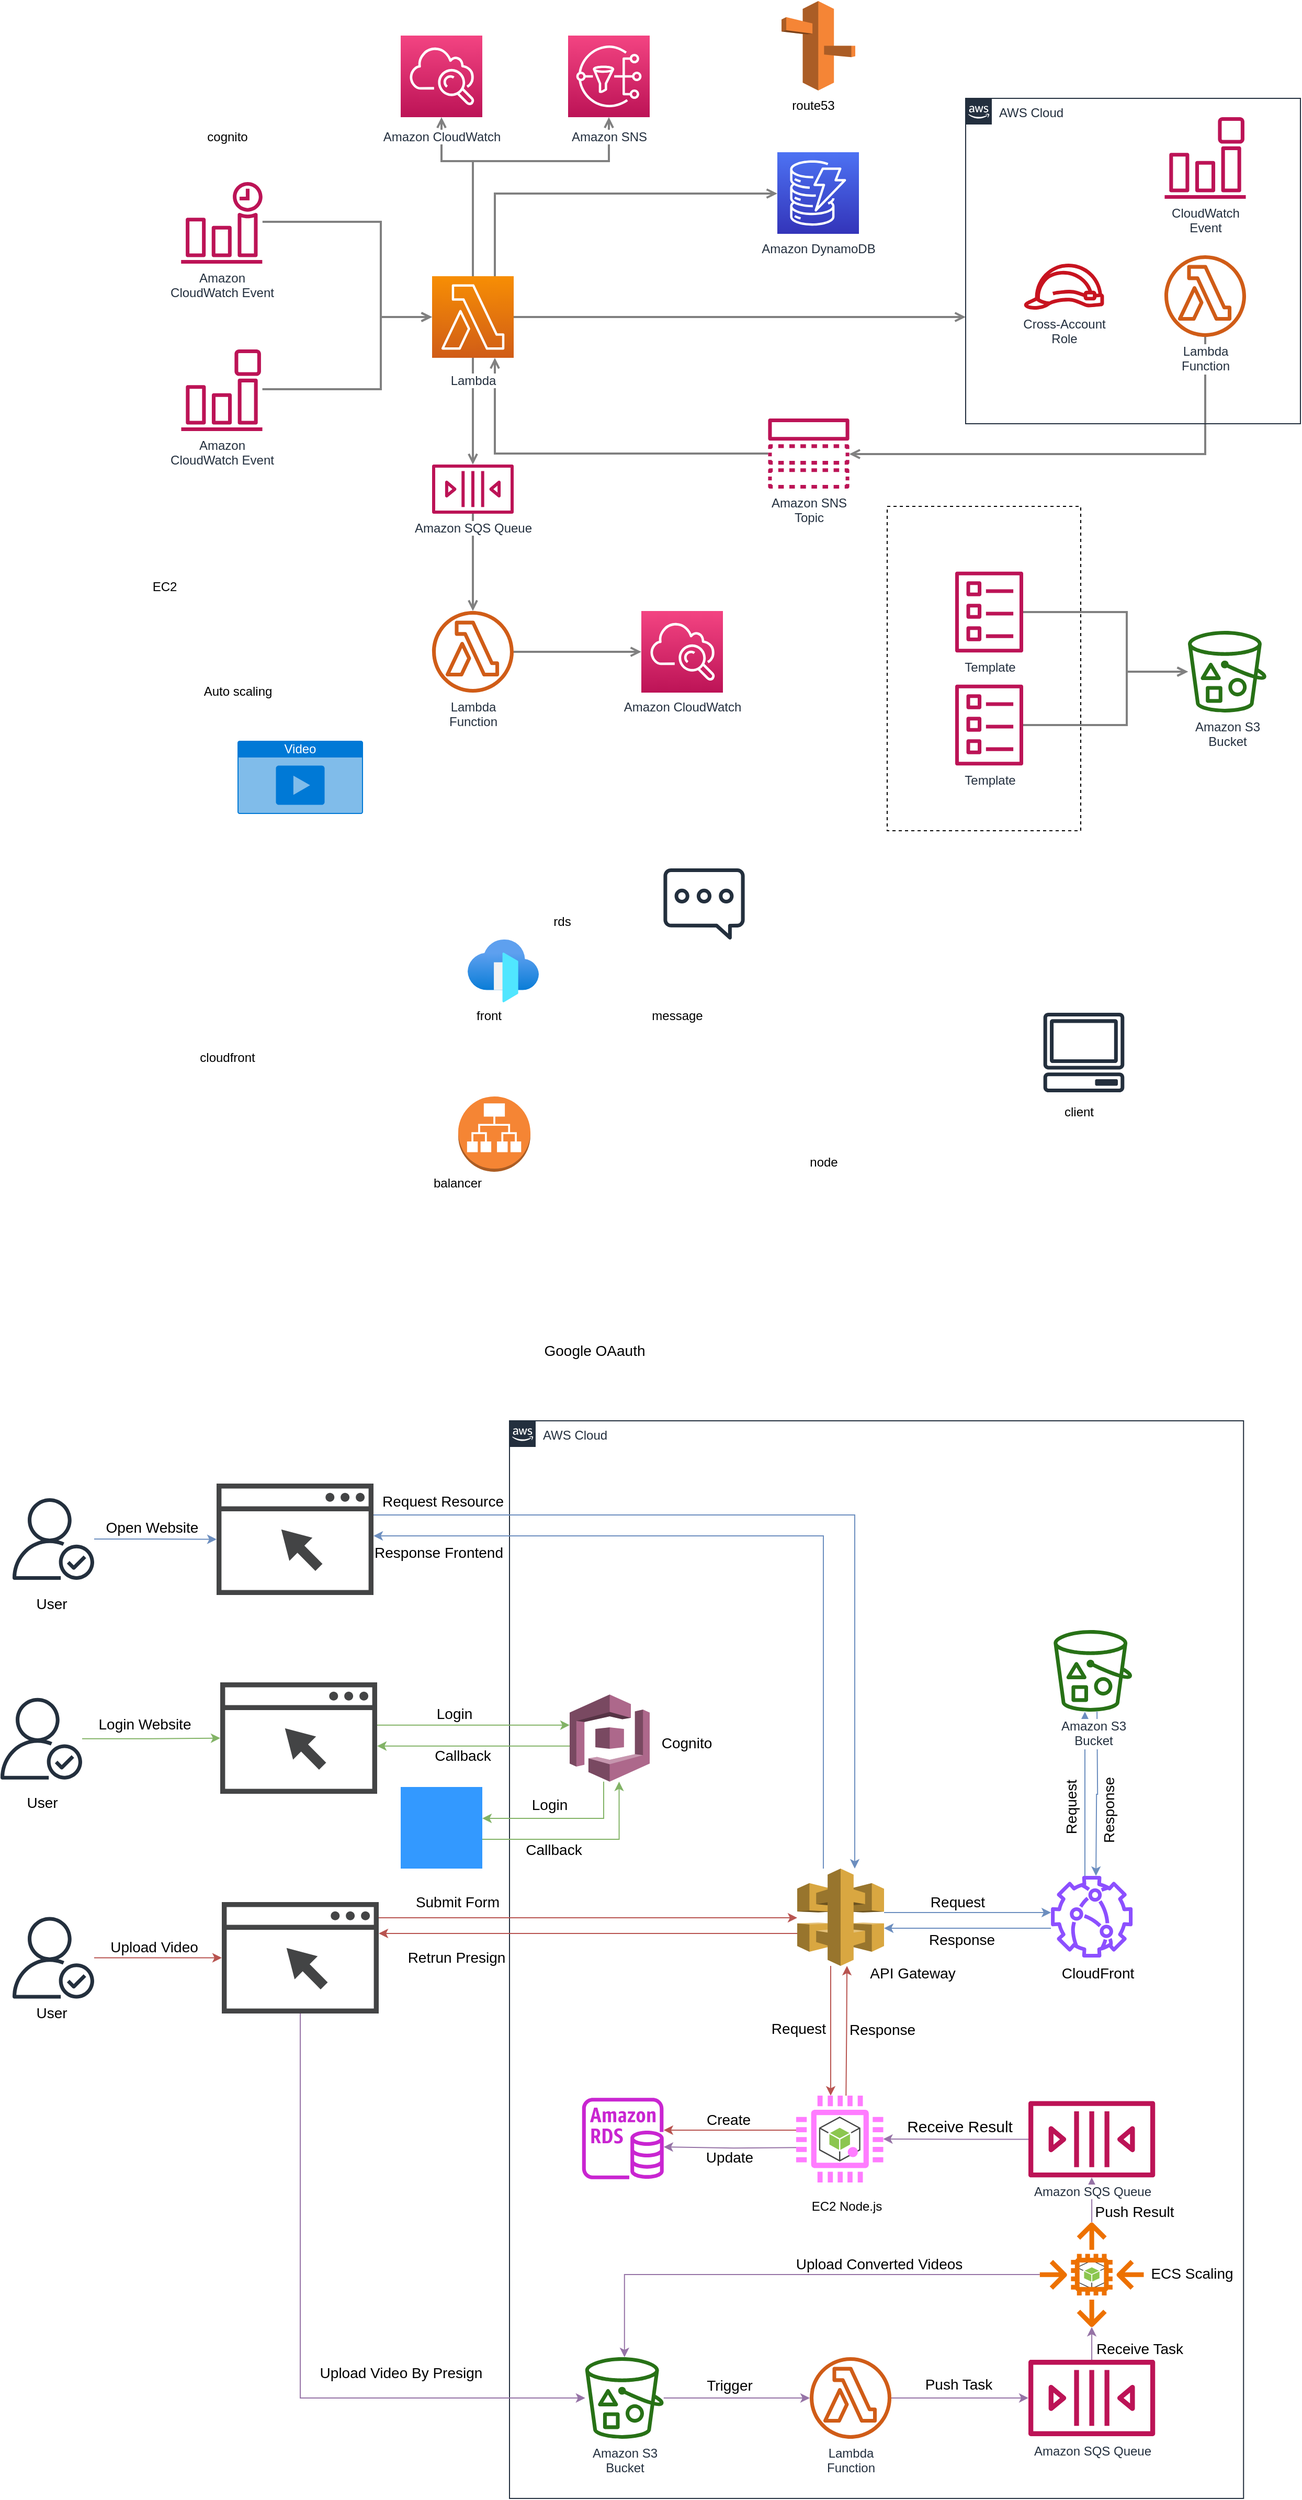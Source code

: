 <mxfile version="24.8.0">
  <diagram id="Ht1M8jgEwFfnCIfOTk4-" name="Page-1">
    <mxGraphModel dx="2753" dy="1801" grid="1" gridSize="10" guides="1" tooltips="1" connect="1" arrows="1" fold="1" page="1" pageScale="1" pageWidth="1169" pageHeight="827" math="0" shadow="0">
      <root>
        <mxCell id="0" />
        <mxCell id="1" parent="0" />
        <mxCell id="UEzPUAAOIrF-is8g5C7q-164" style="edgeStyle=orthogonalEdgeStyle;rounded=0;orthogonalLoop=1;jettySize=auto;html=1;startArrow=none;startFill=0;endArrow=open;endFill=0;strokeColor=#808080;strokeWidth=2;" parent="1" source="UEzPUAAOIrF-is8g5C7q-146" target="UEzPUAAOIrF-is8g5C7q-148" edge="1">
          <mxGeometry relative="1" as="geometry">
            <Array as="points">
              <mxPoint x="237" y="-616" />
              <mxPoint x="237" y="-525" />
            </Array>
          </mxGeometry>
        </mxCell>
        <mxCell id="UEzPUAAOIrF-is8g5C7q-165" style="edgeStyle=orthogonalEdgeStyle;rounded=0;orthogonalLoop=1;jettySize=auto;html=1;startArrow=none;startFill=0;endArrow=open;endFill=0;strokeColor=#808080;strokeWidth=2;" parent="1" source="UEzPUAAOIrF-is8g5C7q-147" target="UEzPUAAOIrF-is8g5C7q-148" edge="1">
          <mxGeometry relative="1" as="geometry">
            <Array as="points">
              <mxPoint x="237" y="-456" />
              <mxPoint x="237" y="-525" />
            </Array>
          </mxGeometry>
        </mxCell>
        <mxCell id="UEzPUAAOIrF-is8g5C7q-162" style="edgeStyle=orthogonalEdgeStyle;rounded=0;orthogonalLoop=1;jettySize=auto;html=1;startArrow=none;startFill=0;endArrow=open;endFill=0;strokeColor=#808080;strokeWidth=2;" parent="1" source="UEzPUAAOIrF-is8g5C7q-148" target="UEzPUAAOIrF-is8g5C7q-144" edge="1">
          <mxGeometry relative="1" as="geometry">
            <Array as="points">
              <mxPoint x="325" y="-674" />
              <mxPoint x="295" y="-674" />
            </Array>
          </mxGeometry>
        </mxCell>
        <mxCell id="UEzPUAAOIrF-is8g5C7q-163" style="edgeStyle=orthogonalEdgeStyle;rounded=0;orthogonalLoop=1;jettySize=auto;html=1;startArrow=none;startFill=0;endArrow=open;endFill=0;strokeColor=#808080;strokeWidth=2;" parent="1" source="UEzPUAAOIrF-is8g5C7q-148" target="UEzPUAAOIrF-is8g5C7q-145" edge="1">
          <mxGeometry relative="1" as="geometry">
            <Array as="points">
              <mxPoint x="325" y="-674" />
              <mxPoint x="455" y="-674" />
            </Array>
          </mxGeometry>
        </mxCell>
        <mxCell id="UEzPUAAOIrF-is8g5C7q-166" style="edgeStyle=orthogonalEdgeStyle;rounded=0;orthogonalLoop=1;jettySize=auto;html=1;startArrow=none;startFill=0;endArrow=open;endFill=0;strokeColor=#808080;strokeWidth=2;" parent="1" source="UEzPUAAOIrF-is8g5C7q-148" target="UEzPUAAOIrF-is8g5C7q-150" edge="1">
          <mxGeometry relative="1" as="geometry" />
        </mxCell>
        <mxCell id="UEzPUAAOIrF-is8g5C7q-167" style="edgeStyle=orthogonalEdgeStyle;rounded=0;orthogonalLoop=1;jettySize=auto;html=1;startArrow=none;startFill=0;endArrow=open;endFill=0;strokeColor=#808080;strokeWidth=2;" parent="1" source="UEzPUAAOIrF-is8g5C7q-148" target="UEzPUAAOIrF-is8g5C7q-154" edge="1">
          <mxGeometry relative="1" as="geometry">
            <mxPoint x="786" y="-525" as="targetPoint" />
            <Array as="points">
              <mxPoint x="686" y="-525" />
              <mxPoint x="686" y="-525" />
            </Array>
          </mxGeometry>
        </mxCell>
        <mxCell id="UEzPUAAOIrF-is8g5C7q-168" style="edgeStyle=orthogonalEdgeStyle;rounded=0;orthogonalLoop=1;jettySize=auto;html=1;startArrow=none;startFill=0;endArrow=open;endFill=0;strokeColor=#808080;strokeWidth=2;" parent="1" source="UEzPUAAOIrF-is8g5C7q-148" target="UEzPUAAOIrF-is8g5C7q-149" edge="1">
          <mxGeometry relative="1" as="geometry">
            <Array as="points">
              <mxPoint x="346" y="-643" />
            </Array>
          </mxGeometry>
        </mxCell>
        <mxCell id="UEzPUAAOIrF-is8g5C7q-170" style="edgeStyle=orthogonalEdgeStyle;rounded=0;orthogonalLoop=1;jettySize=auto;html=1;startArrow=none;startFill=0;endArrow=open;endFill=0;strokeColor=#808080;strokeWidth=2;" parent="1" source="UEzPUAAOIrF-is8g5C7q-150" target="UEzPUAAOIrF-is8g5C7q-151" edge="1">
          <mxGeometry relative="1" as="geometry" />
        </mxCell>
        <mxCell id="UEzPUAAOIrF-is8g5C7q-171" style="edgeStyle=orthogonalEdgeStyle;rounded=0;orthogonalLoop=1;jettySize=auto;html=1;startArrow=none;startFill=0;endArrow=open;endFill=0;strokeColor=#808080;strokeWidth=2;" parent="1" source="UEzPUAAOIrF-is8g5C7q-151" target="UEzPUAAOIrF-is8g5C7q-152" edge="1">
          <mxGeometry relative="1" as="geometry" />
        </mxCell>
        <mxCell id="UEzPUAAOIrF-is8g5C7q-169" style="edgeStyle=orthogonalEdgeStyle;rounded=0;orthogonalLoop=1;jettySize=auto;html=1;startArrow=none;startFill=0;endArrow=open;endFill=0;strokeColor=#808080;strokeWidth=2;" parent="1" source="UEzPUAAOIrF-is8g5C7q-153" target="UEzPUAAOIrF-is8g5C7q-148" edge="1">
          <mxGeometry relative="1" as="geometry">
            <Array as="points">
              <mxPoint x="346" y="-394" />
            </Array>
          </mxGeometry>
        </mxCell>
        <mxCell id="UEzPUAAOIrF-is8g5C7q-172" style="edgeStyle=orthogonalEdgeStyle;rounded=0;orthogonalLoop=1;jettySize=auto;html=1;startArrow=none;startFill=0;endArrow=open;endFill=0;strokeColor=#808080;strokeWidth=2;" parent="1" source="UEzPUAAOIrF-is8g5C7q-156" target="UEzPUAAOIrF-is8g5C7q-158" edge="1">
          <mxGeometry relative="1" as="geometry">
            <Array as="points">
              <mxPoint x="950" y="-243" />
              <mxPoint x="950" y="-186" />
            </Array>
          </mxGeometry>
        </mxCell>
        <mxCell id="UEzPUAAOIrF-is8g5C7q-173" style="edgeStyle=orthogonalEdgeStyle;rounded=0;orthogonalLoop=1;jettySize=auto;html=1;startArrow=none;startFill=0;endArrow=open;endFill=0;strokeColor=#808080;strokeWidth=2;" parent="1" source="UEzPUAAOIrF-is8g5C7q-157" target="UEzPUAAOIrF-is8g5C7q-158" edge="1">
          <mxGeometry relative="1" as="geometry">
            <Array as="points">
              <mxPoint x="950" y="-135" />
              <mxPoint x="950" y="-186" />
            </Array>
          </mxGeometry>
        </mxCell>
        <mxCell id="UEzPUAAOIrF-is8g5C7q-174" style="edgeStyle=orthogonalEdgeStyle;rounded=0;orthogonalLoop=1;jettySize=auto;html=1;startArrow=none;startFill=0;endArrow=open;endFill=0;strokeColor=#808080;strokeWidth=2;" parent="1" source="UEzPUAAOIrF-is8g5C7q-161" target="UEzPUAAOIrF-is8g5C7q-153" edge="1">
          <mxGeometry relative="1" as="geometry">
            <Array as="points">
              <mxPoint x="1025" y="-394" />
            </Array>
          </mxGeometry>
        </mxCell>
        <mxCell id="UEzPUAAOIrF-is8g5C7q-144" value="Amazon CloudWatch" style="outlineConnect=0;fontColor=#232F3E;gradientColor=#F34482;gradientDirection=north;fillColor=#BC1356;strokeColor=#ffffff;dashed=0;verticalLabelPosition=bottom;verticalAlign=top;align=center;html=1;fontSize=12;fontStyle=0;aspect=fixed;shape=mxgraph.aws4.resourceIcon;resIcon=mxgraph.aws4.cloudwatch;labelBackgroundColor=#ffffff;spacingTop=5;" parent="1" vertex="1">
          <mxGeometry x="256" y="-794" width="78" height="78" as="geometry" />
        </mxCell>
        <mxCell id="UEzPUAAOIrF-is8g5C7q-145" value="Amazon SNS" style="outlineConnect=0;fontColor=#232F3E;gradientColor=#F34482;gradientDirection=north;fillColor=#BC1356;strokeColor=#ffffff;dashed=0;verticalLabelPosition=bottom;verticalAlign=top;align=center;html=1;fontSize=12;fontStyle=0;aspect=fixed;shape=mxgraph.aws4.resourceIcon;resIcon=mxgraph.aws4.sns;labelBackgroundColor=#ffffff;spacingTop=5;" parent="1" vertex="1">
          <mxGeometry x="416" y="-794" width="78" height="78" as="geometry" />
        </mxCell>
        <mxCell id="UEzPUAAOIrF-is8g5C7q-146" value="Amazon&lt;br&gt;CloudWatch Event&lt;br&gt;" style="outlineConnect=0;fontColor=#232F3E;gradientColor=none;fillColor=#BC1356;strokeColor=none;dashed=0;verticalLabelPosition=bottom;verticalAlign=top;align=center;html=1;fontSize=12;fontStyle=0;aspect=fixed;pointerEvents=1;shape=mxgraph.aws4.event_time_based;labelBackgroundColor=#ffffff;" parent="1" vertex="1">
          <mxGeometry x="46" y="-654" width="78" height="78" as="geometry" />
        </mxCell>
        <mxCell id="UEzPUAAOIrF-is8g5C7q-147" value="Amazon&lt;br&gt;CloudWatch Event&lt;br&gt;" style="outlineConnect=0;fontColor=#232F3E;gradientColor=none;fillColor=#BC1356;strokeColor=none;dashed=0;verticalLabelPosition=bottom;verticalAlign=top;align=center;html=1;fontSize=12;fontStyle=0;aspect=fixed;pointerEvents=1;shape=mxgraph.aws4.event_event_based;labelBackgroundColor=#ffffff;" parent="1" vertex="1">
          <mxGeometry x="46" y="-494" width="78" height="78" as="geometry" />
        </mxCell>
        <mxCell id="UEzPUAAOIrF-is8g5C7q-148" value="Lambda" style="outlineConnect=0;fontColor=#232F3E;gradientColor=#F78E04;gradientDirection=north;fillColor=#D05C17;strokeColor=#ffffff;dashed=0;verticalLabelPosition=bottom;verticalAlign=top;align=center;html=1;fontSize=12;fontStyle=0;aspect=fixed;shape=mxgraph.aws4.resourceIcon;resIcon=mxgraph.aws4.lambda;labelBackgroundColor=#ffffff;spacingTop=8;" parent="1" vertex="1">
          <mxGeometry x="286" y="-564" width="78" height="78" as="geometry" />
        </mxCell>
        <mxCell id="UEzPUAAOIrF-is8g5C7q-149" value="Amazon DynamoDB" style="outlineConnect=0;fontColor=#232F3E;gradientColor=#4D72F3;gradientDirection=north;fillColor=#3334B9;strokeColor=#ffffff;dashed=0;verticalLabelPosition=bottom;verticalAlign=top;align=center;html=1;fontSize=12;fontStyle=0;aspect=fixed;shape=mxgraph.aws4.resourceIcon;resIcon=mxgraph.aws4.dynamodb;labelBackgroundColor=#ffffff;" parent="1" vertex="1">
          <mxGeometry x="616" y="-682.5" width="78" height="78" as="geometry" />
        </mxCell>
        <mxCell id="UEzPUAAOIrF-is8g5C7q-150" value="Amazon SQS Queue" style="outlineConnect=0;fontColor=#232F3E;gradientColor=none;fillColor=#BC1356;strokeColor=none;dashed=0;verticalLabelPosition=bottom;verticalAlign=top;align=center;html=1;fontSize=12;fontStyle=0;aspect=fixed;pointerEvents=1;shape=mxgraph.aws4.queue;labelBackgroundColor=#ffffff;" parent="1" vertex="1">
          <mxGeometry x="286" y="-384" width="78" height="47" as="geometry" />
        </mxCell>
        <mxCell id="UEzPUAAOIrF-is8g5C7q-151" value="Lambda&lt;br&gt;Function&lt;br&gt;" style="outlineConnect=0;fontColor=#232F3E;gradientColor=none;fillColor=#D05C17;strokeColor=none;dashed=0;verticalLabelPosition=bottom;verticalAlign=top;align=center;html=1;fontSize=12;fontStyle=0;aspect=fixed;pointerEvents=1;shape=mxgraph.aws4.lambda_function;labelBackgroundColor=#ffffff;" parent="1" vertex="1">
          <mxGeometry x="286" y="-244" width="78" height="78" as="geometry" />
        </mxCell>
        <mxCell id="UEzPUAAOIrF-is8g5C7q-152" value="Amazon CloudWatch" style="outlineConnect=0;fontColor=#232F3E;gradientColor=#F34482;gradientDirection=north;fillColor=#BC1356;strokeColor=#ffffff;dashed=0;verticalLabelPosition=bottom;verticalAlign=top;align=center;html=1;fontSize=12;fontStyle=0;aspect=fixed;shape=mxgraph.aws4.resourceIcon;resIcon=mxgraph.aws4.cloudwatch;labelBackgroundColor=#ffffff;" parent="1" vertex="1">
          <mxGeometry x="486" y="-244" width="78" height="78" as="geometry" />
        </mxCell>
        <mxCell id="UEzPUAAOIrF-is8g5C7q-153" value="Amazon SNS&lt;br&gt;Topic&lt;br&gt;" style="outlineConnect=0;fontColor=#232F3E;gradientColor=none;fillColor=#BC1356;strokeColor=none;dashed=0;verticalLabelPosition=bottom;verticalAlign=top;align=center;html=1;fontSize=12;fontStyle=0;aspect=fixed;pointerEvents=1;shape=mxgraph.aws4.topic;labelBackgroundColor=#ffffff;" parent="1" vertex="1">
          <mxGeometry x="607" y="-428" width="78" height="67" as="geometry" />
        </mxCell>
        <mxCell id="UEzPUAAOIrF-is8g5C7q-154" value="AWS Cloud" style="points=[[0,0],[0.25,0],[0.5,0],[0.75,0],[1,0],[1,0.25],[1,0.5],[1,0.75],[1,1],[0.75,1],[0.5,1],[0.25,1],[0,1],[0,0.75],[0,0.5],[0,0.25]];outlineConnect=0;gradientColor=none;html=1;whiteSpace=wrap;fontSize=12;fontStyle=0;shape=mxgraph.aws4.group;grIcon=mxgraph.aws4.group_aws_cloud_alt;strokeColor=#232F3E;fillColor=none;verticalAlign=top;align=left;spacingLeft=30;fontColor=#232F3E;dashed=0;labelBackgroundColor=#ffffff;container=1;pointerEvents=0;collapsible=0;recursiveResize=0;" parent="1" vertex="1">
          <mxGeometry x="796" y="-734" width="320" height="311" as="geometry" />
        </mxCell>
        <mxCell id="UEzPUAAOIrF-is8g5C7q-155" value="" style="rounded=0;whiteSpace=wrap;html=1;dashed=1;labelBackgroundColor=#ffffff;fillColor=none;gradientColor=none;container=1;pointerEvents=0;collapsible=0;recursiveResize=0;" parent="1" vertex="1">
          <mxGeometry x="721" y="-344" width="185" height="310" as="geometry" />
        </mxCell>
        <mxCell id="UEzPUAAOIrF-is8g5C7q-156" value="Template" style="outlineConnect=0;fontColor=#232F3E;gradientColor=none;fillColor=#BC1356;strokeColor=none;dashed=0;verticalLabelPosition=bottom;verticalAlign=top;align=center;html=1;fontSize=12;fontStyle=0;aspect=fixed;pointerEvents=1;shape=mxgraph.aws4.template;labelBackgroundColor=#ffffff;" parent="1" vertex="1">
          <mxGeometry x="786" y="-282" width="65" height="78" as="geometry" />
        </mxCell>
        <mxCell id="UEzPUAAOIrF-is8g5C7q-157" value="Template" style="outlineConnect=0;fontColor=#232F3E;gradientColor=none;fillColor=#BC1356;strokeColor=none;dashed=0;verticalLabelPosition=bottom;verticalAlign=top;align=center;html=1;fontSize=12;fontStyle=0;aspect=fixed;pointerEvents=1;shape=mxgraph.aws4.template;labelBackgroundColor=#ffffff;" parent="1" vertex="1">
          <mxGeometry x="786" y="-174" width="65" height="78" as="geometry" />
        </mxCell>
        <mxCell id="UEzPUAAOIrF-is8g5C7q-158" value="Amazon S3&lt;br&gt;Bucket&lt;br&gt;" style="outlineConnect=0;fontColor=#232F3E;gradientColor=none;fillColor=#277116;strokeColor=none;dashed=0;verticalLabelPosition=bottom;verticalAlign=top;align=center;html=1;fontSize=12;fontStyle=0;aspect=fixed;pointerEvents=1;shape=mxgraph.aws4.bucket_with_objects;labelBackgroundColor=#ffffff;" parent="1" vertex="1">
          <mxGeometry x="1008.5" y="-225" width="75" height="78" as="geometry" />
        </mxCell>
        <mxCell id="UEzPUAAOIrF-is8g5C7q-159" value="Cross-Account&lt;br&gt;Role&lt;br&gt;" style="outlineConnect=0;fontColor=#232F3E;gradientColor=none;fillColor=#C7131F;strokeColor=none;dashed=0;verticalLabelPosition=bottom;verticalAlign=top;align=center;html=1;fontSize=12;fontStyle=0;aspect=fixed;pointerEvents=1;shape=mxgraph.aws4.role;labelBackgroundColor=#ffffff;" parent="1" vertex="1">
          <mxGeometry x="851" y="-576" width="78" height="44" as="geometry" />
        </mxCell>
        <mxCell id="UEzPUAAOIrF-is8g5C7q-160" value="CloudWatch&lt;br&gt;Event&lt;br&gt;" style="outlineConnect=0;fontColor=#232F3E;gradientColor=none;fillColor=#BC1356;strokeColor=none;dashed=0;verticalLabelPosition=bottom;verticalAlign=top;align=center;html=1;fontSize=12;fontStyle=0;aspect=fixed;pointerEvents=1;shape=mxgraph.aws4.event_event_based;labelBackgroundColor=#ffffff;" parent="1" vertex="1">
          <mxGeometry x="986" y="-716" width="78" height="78" as="geometry" />
        </mxCell>
        <mxCell id="UEzPUAAOIrF-is8g5C7q-161" value="Lambda&lt;br&gt;Function&lt;br&gt;" style="outlineConnect=0;fontColor=#232F3E;gradientColor=none;fillColor=#D05C17;strokeColor=none;dashed=0;verticalLabelPosition=bottom;verticalAlign=top;align=center;html=1;fontSize=12;fontStyle=0;aspect=fixed;pointerEvents=1;shape=mxgraph.aws4.lambda_function;labelBackgroundColor=#ffffff;" parent="1" vertex="1">
          <mxGeometry x="986" y="-584" width="78" height="78" as="geometry" />
        </mxCell>
        <mxCell id="9G7zbOAQeBJa7XBP9B1H-2" value="Video" style="html=1;whiteSpace=wrap;strokeColor=none;fillColor=#0079D6;labelPosition=center;verticalLabelPosition=middle;verticalAlign=top;align=center;fontSize=12;outlineConnect=0;spacingTop=-6;fontColor=#FFFFFF;sketch=0;shape=mxgraph.sitemap.video;" parent="1" vertex="1">
          <mxGeometry x="100" y="-120" width="120" height="70" as="geometry" />
        </mxCell>
        <mxCell id="9G7zbOAQeBJa7XBP9B1H-11" value="" style="image;aspect=fixed;html=1;points=[];align=center;fontSize=12;image=img/lib/azure2/networking/Front_Doors.svg;" parent="1" vertex="1">
          <mxGeometry x="320" y="70" width="68" height="60" as="geometry" />
        </mxCell>
        <mxCell id="9G7zbOAQeBJa7XBP9B1H-13" value="" style="sketch=0;outlineConnect=0;fontColor=#232F3E;gradientColor=none;fillColor=#232F3D;strokeColor=none;dashed=0;verticalLabelPosition=bottom;verticalAlign=top;align=center;html=1;fontSize=12;fontStyle=0;aspect=fixed;pointerEvents=1;shape=mxgraph.aws4.client;" parent="1" vertex="1">
          <mxGeometry x="870" y="140" width="78" height="76" as="geometry" />
        </mxCell>
        <mxCell id="9G7zbOAQeBJa7XBP9B1H-15" value="" style="sketch=0;outlineConnect=0;fontColor=#232F3E;gradientColor=none;fillColor=#232F3D;strokeColor=none;dashed=0;verticalLabelPosition=bottom;verticalAlign=top;align=center;html=1;fontSize=12;fontStyle=0;aspect=fixed;pointerEvents=1;shape=mxgraph.aws4.chat;" parent="1" vertex="1">
          <mxGeometry x="507" y="2" width="78" height="68" as="geometry" />
        </mxCell>
        <mxCell id="9G7zbOAQeBJa7XBP9B1H-17" value="AWS Cloud" style="points=[[0,0],[0.25,0],[0.5,0],[0.75,0],[1,0],[1,0.25],[1,0.5],[1,0.75],[1,1],[0.75,1],[0.5,1],[0.25,1],[0,1],[0,0.75],[0,0.5],[0,0.25]];outlineConnect=0;gradientColor=none;html=1;whiteSpace=wrap;fontSize=12;fontStyle=0;container=1;pointerEvents=0;collapsible=0;recursiveResize=0;shape=mxgraph.aws4.group;grIcon=mxgraph.aws4.group_aws_cloud_alt;strokeColor=#232F3E;fillColor=none;verticalAlign=top;align=left;spacingLeft=30;fontColor=#232F3E;dashed=0;" parent="1" vertex="1">
          <mxGeometry x="360" y="530" width="701.62" height="1030" as="geometry" />
        </mxCell>
        <mxCell id="e3buDwDWEeGiWqqK8DOD-30" value="" style="outlineConnect=0;dashed=0;verticalLabelPosition=bottom;verticalAlign=top;align=center;html=1;shape=mxgraph.aws3.android;fillColor=#8CC64F;gradientColor=none;" vertex="1" parent="9G7zbOAQeBJa7XBP9B1H-17">
          <mxGeometry x="295.87" y="665" width="39.5" height="43" as="geometry" />
        </mxCell>
        <mxCell id="e3buDwDWEeGiWqqK8DOD-81" style="edgeStyle=orthogonalEdgeStyle;rounded=0;orthogonalLoop=1;jettySize=auto;html=1;fillColor=#f8cecc;strokeColor=#b85450;" edge="1" parent="9G7zbOAQeBJa7XBP9B1H-17">
          <mxGeometry relative="1" as="geometry">
            <mxPoint x="280" y="678" as="sourcePoint" />
            <mxPoint x="147.38" y="678" as="targetPoint" />
            <Array as="points">
              <mxPoint x="180" y="678" />
              <mxPoint x="180" y="678" />
            </Array>
          </mxGeometry>
        </mxCell>
        <mxCell id="e3buDwDWEeGiWqqK8DOD-82" value="&lt;font style=&quot;font-size: 14px;&quot;&gt;Create&lt;/font&gt;" style="edgeLabel;html=1;align=center;verticalAlign=middle;resizable=0;points=[];" vertex="1" connectable="0" parent="e3buDwDWEeGiWqqK8DOD-81">
          <mxGeometry x="0.071" y="2" relative="1" as="geometry">
            <mxPoint y="-12" as="offset" />
          </mxGeometry>
        </mxCell>
        <mxCell id="e3buDwDWEeGiWqqK8DOD-83" style="edgeStyle=orthogonalEdgeStyle;rounded=0;orthogonalLoop=1;jettySize=auto;html=1;fillColor=#e1d5e7;strokeColor=#9673a6;" edge="1" parent="9G7zbOAQeBJa7XBP9B1H-17">
          <mxGeometry relative="1" as="geometry">
            <mxPoint x="280" y="694.556" as="sourcePoint" />
            <mxPoint x="147.38" y="694" as="targetPoint" />
          </mxGeometry>
        </mxCell>
        <mxCell id="e3buDwDWEeGiWqqK8DOD-84" value="&lt;font style=&quot;font-size: 14px;&quot;&gt;Update&lt;/font&gt;" style="edgeLabel;html=1;align=center;verticalAlign=middle;resizable=0;points=[];" vertex="1" connectable="0" parent="e3buDwDWEeGiWqqK8DOD-83">
          <mxGeometry x="0.055" y="4" relative="1" as="geometry">
            <mxPoint y="5" as="offset" />
          </mxGeometry>
        </mxCell>
        <mxCell id="e3buDwDWEeGiWqqK8DOD-87" style="edgeStyle=orthogonalEdgeStyle;rounded=0;orthogonalLoop=1;jettySize=auto;html=1;fillColor=#f8cecc;strokeColor=#b85450;" edge="1" parent="9G7zbOAQeBJa7XBP9B1H-17">
          <mxGeometry relative="1" as="geometry">
            <mxPoint x="321.667" y="645.0" as="sourcePoint" />
            <mxPoint x="322.556" y="521" as="targetPoint" />
          </mxGeometry>
        </mxCell>
        <mxCell id="e3buDwDWEeGiWqqK8DOD-89" value="&lt;font style=&quot;font-size: 14px;&quot;&gt;Response&lt;/font&gt;" style="edgeLabel;html=1;align=center;verticalAlign=middle;resizable=0;points=[];" vertex="1" connectable="0" parent="e3buDwDWEeGiWqqK8DOD-87">
          <mxGeometry x="0.041" y="1" relative="1" as="geometry">
            <mxPoint x="34" y="1" as="offset" />
          </mxGeometry>
        </mxCell>
        <mxCell id="e3buDwDWEeGiWqqK8DOD-3" value="" style="pointerEvents=1;shadow=0;dashed=0;html=1;strokeColor=none;fillColor=#ff7cff;labelPosition=center;verticalLabelPosition=bottom;verticalAlign=top;align=center;outlineConnect=0;shape=mxgraph.veeam.cpu;" vertex="1" parent="9G7zbOAQeBJa7XBP9B1H-17">
          <mxGeometry x="274" y="645" width="83.25" height="83" as="geometry" />
        </mxCell>
        <mxCell id="e3buDwDWEeGiWqqK8DOD-31" value="EC2&amp;nbsp;Node.js" style="text;html=1;align=center;verticalAlign=middle;resizable=0;points=[];autosize=1;strokeColor=none;fillColor=none;" vertex="1" parent="9G7zbOAQeBJa7XBP9B1H-17">
          <mxGeometry x="277" y="736" width="90" height="30" as="geometry" />
        </mxCell>
        <mxCell id="e3buDwDWEeGiWqqK8DOD-50" style="edgeStyle=orthogonalEdgeStyle;rounded=0;orthogonalLoop=1;jettySize=auto;html=1;fillColor=#e1d5e7;strokeColor=#9673a6;" edge="1" parent="9G7zbOAQeBJa7XBP9B1H-17" source="e3buDwDWEeGiWqqK8DOD-42" target="e3buDwDWEeGiWqqK8DOD-49">
          <mxGeometry relative="1" as="geometry" />
        </mxCell>
        <mxCell id="e3buDwDWEeGiWqqK8DOD-51" value="Trigger" style="edgeLabel;html=1;align=center;verticalAlign=middle;resizable=0;points=[];fontSize=14;" vertex="1" connectable="0" parent="e3buDwDWEeGiWqqK8DOD-50">
          <mxGeometry x="-0.221" y="1" relative="1" as="geometry">
            <mxPoint x="8" y="-11" as="offset" />
          </mxGeometry>
        </mxCell>
        <mxCell id="e3buDwDWEeGiWqqK8DOD-42" value="Amazon S3&lt;br&gt;Bucket&lt;br&gt;" style="outlineConnect=0;fontColor=#232F3E;gradientColor=none;fillColor=#277116;strokeColor=none;dashed=0;verticalLabelPosition=bottom;verticalAlign=top;align=center;html=1;fontSize=12;fontStyle=0;aspect=fixed;pointerEvents=1;shape=mxgraph.aws4.bucket_with_objects;labelBackgroundColor=#ffffff;" vertex="1" parent="9G7zbOAQeBJa7XBP9B1H-17">
          <mxGeometry x="72.38" y="895" width="75" height="78" as="geometry" />
        </mxCell>
        <mxCell id="e3buDwDWEeGiWqqK8DOD-4" value="" style="sketch=0;outlineConnect=0;fontColor=#232F3E;gradientColor=none;fillColor=#C925D1;strokeColor=none;dashed=0;verticalLabelPosition=bottom;verticalAlign=top;align=center;html=1;fontSize=12;fontStyle=0;aspect=fixed;pointerEvents=1;shape=mxgraph.aws4.rds_instance;" vertex="1" parent="9G7zbOAQeBJa7XBP9B1H-17">
          <mxGeometry x="69.38" y="647" width="78" height="78" as="geometry" />
        </mxCell>
        <mxCell id="e3buDwDWEeGiWqqK8DOD-53" style="edgeStyle=orthogonalEdgeStyle;rounded=0;orthogonalLoop=1;jettySize=auto;html=1;fillColor=#e1d5e7;strokeColor=#9673a6;" edge="1" parent="9G7zbOAQeBJa7XBP9B1H-17" source="e3buDwDWEeGiWqqK8DOD-49" target="e3buDwDWEeGiWqqK8DOD-52">
          <mxGeometry relative="1" as="geometry" />
        </mxCell>
        <mxCell id="e3buDwDWEeGiWqqK8DOD-54" value="Push Task" style="edgeLabel;html=1;align=center;verticalAlign=middle;resizable=0;points=[];fontSize=14;" vertex="1" connectable="0" parent="e3buDwDWEeGiWqqK8DOD-53">
          <mxGeometry x="-0.049" y="3" relative="1" as="geometry">
            <mxPoint x="1" y="-10" as="offset" />
          </mxGeometry>
        </mxCell>
        <mxCell id="e3buDwDWEeGiWqqK8DOD-49" value="Lambda&lt;br&gt;Function&lt;br&gt;" style="outlineConnect=0;fontColor=#232F3E;gradientColor=none;fillColor=#D05C17;strokeColor=none;dashed=0;verticalLabelPosition=bottom;verticalAlign=top;align=center;html=1;fontSize=12;fontStyle=0;aspect=fixed;pointerEvents=1;shape=mxgraph.aws4.lambda_function;labelBackgroundColor=#ffffff;" vertex="1" parent="9G7zbOAQeBJa7XBP9B1H-17">
          <mxGeometry x="287" y="895" width="78" height="78" as="geometry" />
        </mxCell>
        <mxCell id="e3buDwDWEeGiWqqK8DOD-69" style="edgeStyle=orthogonalEdgeStyle;rounded=0;orthogonalLoop=1;jettySize=auto;html=1;fillColor=#e1d5e7;strokeColor=#9673a6;" edge="1" parent="9G7zbOAQeBJa7XBP9B1H-17" source="e3buDwDWEeGiWqqK8DOD-52" target="9G7zbOAQeBJa7XBP9B1H-52">
          <mxGeometry relative="1" as="geometry" />
        </mxCell>
        <mxCell id="e3buDwDWEeGiWqqK8DOD-71" value="&lt;span style=&quot;font-size: 14px;&quot;&gt;Receive Task&lt;/span&gt;" style="edgeLabel;html=1;align=center;verticalAlign=middle;resizable=0;points=[];horizontal=1;" vertex="1" connectable="0" parent="e3buDwDWEeGiWqqK8DOD-69">
          <mxGeometry x="0.219" y="1" relative="1" as="geometry">
            <mxPoint x="46" y="2" as="offset" />
          </mxGeometry>
        </mxCell>
        <mxCell id="e3buDwDWEeGiWqqK8DOD-52" value="Amazon SQS Queue" style="outlineConnect=0;fontColor=#232F3E;gradientColor=none;fillColor=#BC1356;strokeColor=none;dashed=0;verticalLabelPosition=bottom;verticalAlign=top;align=center;html=1;fontSize=12;fontStyle=0;aspect=fixed;pointerEvents=1;shape=mxgraph.aws4.queue;labelBackgroundColor=#ffffff;" vertex="1" parent="9G7zbOAQeBJa7XBP9B1H-17">
          <mxGeometry x="496" y="897.5" width="121.12" height="73" as="geometry" />
        </mxCell>
        <mxCell id="9G7zbOAQeBJa7XBP9B1H-12" value="" style="outlineConnect=0;dashed=0;verticalLabelPosition=bottom;verticalAlign=top;align=center;html=1;shape=mxgraph.aws3.android;fillColor=#8CC64F;gradientColor=none;" parent="9G7zbOAQeBJa7XBP9B1H-17" vertex="1">
          <mxGeometry x="541.81" y="802.12" width="29.5" height="27.88" as="geometry" />
        </mxCell>
        <mxCell id="e3buDwDWEeGiWqqK8DOD-61" style="edgeStyle=orthogonalEdgeStyle;rounded=0;orthogonalLoop=1;jettySize=auto;html=1;fillColor=#e1d5e7;strokeColor=#9673a6;" edge="1" parent="9G7zbOAQeBJa7XBP9B1H-17" source="9G7zbOAQeBJa7XBP9B1H-52" target="e3buDwDWEeGiWqqK8DOD-60">
          <mxGeometry relative="1" as="geometry" />
        </mxCell>
        <mxCell id="e3buDwDWEeGiWqqK8DOD-62" value="Push Result" style="edgeLabel;html=1;align=center;verticalAlign=middle;resizable=0;points=[];fontSize=14;horizontal=1;" vertex="1" connectable="0" parent="e3buDwDWEeGiWqqK8DOD-61">
          <mxGeometry x="0.198" y="-2" relative="1" as="geometry">
            <mxPoint x="38" y="15" as="offset" />
          </mxGeometry>
        </mxCell>
        <mxCell id="e3buDwDWEeGiWqqK8DOD-67" style="edgeStyle=orthogonalEdgeStyle;rounded=0;orthogonalLoop=1;jettySize=auto;html=1;fillColor=#e1d5e7;strokeColor=#9673a6;" edge="1" parent="9G7zbOAQeBJa7XBP9B1H-17" source="9G7zbOAQeBJa7XBP9B1H-52" target="e3buDwDWEeGiWqqK8DOD-42">
          <mxGeometry relative="1" as="geometry" />
        </mxCell>
        <mxCell id="e3buDwDWEeGiWqqK8DOD-68" value="&lt;font style=&quot;font-size: 14px;&quot;&gt;Upload Converted Videos&lt;/font&gt;" style="edgeLabel;html=1;align=center;verticalAlign=middle;resizable=0;points=[];" vertex="1" connectable="0" parent="e3buDwDWEeGiWqqK8DOD-67">
          <mxGeometry x="-0.391" y="1" relative="1" as="geometry">
            <mxPoint x="-9" y="-11" as="offset" />
          </mxGeometry>
        </mxCell>
        <mxCell id="9G7zbOAQeBJa7XBP9B1H-52" value="" style="sketch=0;outlineConnect=0;fontColor=#232F3E;gradientColor=none;fillColor=#ED7100;strokeColor=none;dashed=0;verticalLabelPosition=bottom;verticalAlign=top;align=center;html=1;fontSize=12;fontStyle=0;aspect=fixed;pointerEvents=1;shape=mxgraph.aws4.auto_scaling2;" parent="9G7zbOAQeBJa7XBP9B1H-17" vertex="1">
          <mxGeometry x="506.5" y="766" width="100.12" height="100.12" as="geometry" />
        </mxCell>
        <mxCell id="e3buDwDWEeGiWqqK8DOD-59" value="ECS Scaling" style="text;html=1;align=center;verticalAlign=middle;resizable=0;points=[];autosize=1;strokeColor=none;fillColor=none;fontSize=14;" vertex="1" parent="9G7zbOAQeBJa7XBP9B1H-17">
          <mxGeometry x="601.62" y="800.0" width="100" height="30" as="geometry" />
        </mxCell>
        <mxCell id="e3buDwDWEeGiWqqK8DOD-72" style="edgeStyle=orthogonalEdgeStyle;rounded=0;orthogonalLoop=1;jettySize=auto;html=1;fillColor=#e1d5e7;strokeColor=#9673a6;" edge="1" parent="9G7zbOAQeBJa7XBP9B1H-17" source="e3buDwDWEeGiWqqK8DOD-60" target="e3buDwDWEeGiWqqK8DOD-3">
          <mxGeometry relative="1" as="geometry" />
        </mxCell>
        <mxCell id="e3buDwDWEeGiWqqK8DOD-73" value="&lt;span style=&quot;font-size: 15px;&quot;&gt;Receive Result&lt;/span&gt;" style="edgeLabel;html=1;align=center;verticalAlign=middle;resizable=0;points=[];" vertex="1" connectable="0" parent="e3buDwDWEeGiWqqK8DOD-72">
          <mxGeometry x="0.021" y="-1" relative="1" as="geometry">
            <mxPoint x="4" y="-12" as="offset" />
          </mxGeometry>
        </mxCell>
        <mxCell id="e3buDwDWEeGiWqqK8DOD-60" value="Amazon SQS Queue" style="outlineConnect=0;fontColor=#232F3E;gradientColor=none;fillColor=#BC1356;strokeColor=none;dashed=0;verticalLabelPosition=bottom;verticalAlign=top;align=center;html=1;fontSize=12;fontStyle=0;aspect=fixed;pointerEvents=1;shape=mxgraph.aws4.queue;labelBackgroundColor=#ffffff;" vertex="1" parent="9G7zbOAQeBJa7XBP9B1H-17">
          <mxGeometry x="496" y="650.22" width="121.12" height="73" as="geometry" />
        </mxCell>
        <mxCell id="e3buDwDWEeGiWqqK8DOD-85" style="edgeStyle=orthogonalEdgeStyle;rounded=0;orthogonalLoop=1;jettySize=auto;html=1;fillColor=#f8cecc;strokeColor=#b85450;" edge="1" parent="9G7zbOAQeBJa7XBP9B1H-17">
          <mxGeometry relative="1" as="geometry">
            <mxPoint x="307.0" y="521" as="sourcePoint" />
            <mxPoint x="307.0" y="645.0" as="targetPoint" />
            <Array as="points">
              <mxPoint x="307" y="573" />
              <mxPoint x="307" y="573" />
            </Array>
          </mxGeometry>
        </mxCell>
        <mxCell id="e3buDwDWEeGiWqqK8DOD-88" value="&lt;font style=&quot;font-size: 14px;&quot;&gt;Request&lt;/font&gt;" style="edgeLabel;html=1;align=center;verticalAlign=middle;resizable=0;points=[];" vertex="1" connectable="0" parent="e3buDwDWEeGiWqqK8DOD-85">
          <mxGeometry x="-0.034" y="-1" relative="1" as="geometry">
            <mxPoint x="-30" as="offset" />
          </mxGeometry>
        </mxCell>
        <mxCell id="e3buDwDWEeGiWqqK8DOD-95" style="edgeStyle=orthogonalEdgeStyle;rounded=0;orthogonalLoop=1;jettySize=auto;html=1;fillColor=#dae8fc;strokeColor=#6c8ebf;" edge="1" parent="9G7zbOAQeBJa7XBP9B1H-17" source="9G7zbOAQeBJa7XBP9B1H-48" target="e3buDwDWEeGiWqqK8DOD-2">
          <mxGeometry relative="1" as="geometry">
            <Array as="points">
              <mxPoint x="480" y="470" />
              <mxPoint x="480" y="470" />
            </Array>
          </mxGeometry>
        </mxCell>
        <mxCell id="e3buDwDWEeGiWqqK8DOD-96" value="&lt;font style=&quot;font-size: 14px;&quot;&gt;Request&lt;/font&gt;" style="edgeLabel;html=1;align=center;verticalAlign=middle;resizable=0;points=[];" vertex="1" connectable="0" parent="e3buDwDWEeGiWqqK8DOD-95">
          <mxGeometry x="-0.124" y="1" relative="1" as="geometry">
            <mxPoint y="-9" as="offset" />
          </mxGeometry>
        </mxCell>
        <mxCell id="9G7zbOAQeBJa7XBP9B1H-48" value="" style="outlineConnect=0;dashed=0;verticalLabelPosition=bottom;verticalAlign=top;align=center;html=1;shape=mxgraph.aws3.api_gateway;fillColor=#D9A741;gradientColor=none;" parent="9G7zbOAQeBJa7XBP9B1H-17" vertex="1">
          <mxGeometry x="275" y="428" width="83" height="93" as="geometry" />
        </mxCell>
        <mxCell id="9G7zbOAQeBJa7XBP9B1H-14" value="" style="sketch=0;outlineConnect=0;fontColor=#232F3E;gradientColor=none;fillColor=#232F3D;strokeColor=none;dashed=0;verticalLabelPosition=bottom;verticalAlign=top;align=center;html=1;fontSize=12;fontStyle=0;aspect=fixed;pointerEvents=1;shape=mxgraph.aws4.authenticated_user;" parent="9G7zbOAQeBJa7XBP9B1H-17" vertex="1">
          <mxGeometry x="-486.5" y="264.87" width="78" height="78" as="geometry" />
        </mxCell>
        <mxCell id="9G7zbOAQeBJa7XBP9B1H-31" value="" style="outlineConnect=0;dashed=0;verticalLabelPosition=bottom;verticalAlign=top;align=center;html=1;shape=mxgraph.aws3.cognito;fillColor=#AD688B;gradientColor=none;" parent="9G7zbOAQeBJa7XBP9B1H-17" vertex="1">
          <mxGeometry x="57.5" y="261.62" width="76.5" height="83.25" as="geometry" />
        </mxCell>
        <mxCell id="e3buDwDWEeGiWqqK8DOD-20" value="Cognito" style="text;html=1;align=center;verticalAlign=middle;resizable=0;points=[];autosize=1;strokeColor=none;fillColor=none;fontSize=14;" vertex="1" parent="9G7zbOAQeBJa7XBP9B1H-17">
          <mxGeometry x="134" y="292.87" width="70" height="30" as="geometry" />
        </mxCell>
        <mxCell id="e3buDwDWEeGiWqqK8DOD-97" style="edgeStyle=orthogonalEdgeStyle;rounded=0;orthogonalLoop=1;jettySize=auto;html=1;fillColor=#dae8fc;strokeColor=#6c8ebf;" edge="1" parent="9G7zbOAQeBJa7XBP9B1H-17">
          <mxGeometry relative="1" as="geometry">
            <mxPoint x="517.56" y="485" as="sourcePoint" />
            <mxPoint x="358" y="485" as="targetPoint" />
            <Array as="points">
              <mxPoint x="438" y="485" />
              <mxPoint x="438" y="485" />
            </Array>
          </mxGeometry>
        </mxCell>
        <mxCell id="e3buDwDWEeGiWqqK8DOD-98" value="&lt;font style=&quot;font-size: 14px;&quot;&gt;Response&lt;/font&gt;" style="edgeLabel;html=1;align=center;verticalAlign=middle;resizable=0;points=[];" vertex="1" connectable="0" parent="e3buDwDWEeGiWqqK8DOD-97">
          <mxGeometry x="0.093" y="2" relative="1" as="geometry">
            <mxPoint x="1" y="9" as="offset" />
          </mxGeometry>
        </mxCell>
        <mxCell id="e3buDwDWEeGiWqqK8DOD-99" style="edgeStyle=orthogonalEdgeStyle;rounded=0;orthogonalLoop=1;jettySize=auto;html=1;fillColor=#dae8fc;strokeColor=#6c8ebf;" edge="1" parent="9G7zbOAQeBJa7XBP9B1H-17" source="e3buDwDWEeGiWqqK8DOD-2" target="e3buDwDWEeGiWqqK8DOD-93">
          <mxGeometry relative="1" as="geometry">
            <Array as="points">
              <mxPoint x="550" y="320" />
              <mxPoint x="550" y="320" />
            </Array>
          </mxGeometry>
        </mxCell>
        <mxCell id="e3buDwDWEeGiWqqK8DOD-104" value="Request" style="edgeLabel;html=1;align=center;verticalAlign=middle;resizable=0;points=[];fontSize=14;horizontal=0;" vertex="1" connectable="0" parent="e3buDwDWEeGiWqqK8DOD-99">
          <mxGeometry x="-0.165" y="-2" relative="1" as="geometry">
            <mxPoint x="-15" as="offset" />
          </mxGeometry>
        </mxCell>
        <mxCell id="e3buDwDWEeGiWqqK8DOD-2" value="" style="sketch=0;outlineConnect=0;fontColor=#232F3E;gradientColor=none;fillColor=#8C4FFF;strokeColor=none;dashed=0;verticalLabelPosition=bottom;verticalAlign=top;align=center;html=1;fontSize=12;fontStyle=0;aspect=fixed;pointerEvents=1;shape=mxgraph.aws4.cloudfront_functions;" vertex="1" parent="9G7zbOAQeBJa7XBP9B1H-17">
          <mxGeometry x="517.56" y="435" width="78" height="78" as="geometry" />
        </mxCell>
        <mxCell id="e3buDwDWEeGiWqqK8DOD-92" value="&lt;font style=&quot;font-size: 14px;&quot;&gt;API Gateway&lt;/font&gt;" style="text;html=1;align=center;verticalAlign=middle;resizable=0;points=[];autosize=1;strokeColor=none;fillColor=none;" vertex="1" parent="9G7zbOAQeBJa7XBP9B1H-17">
          <mxGeometry x="330" y="513" width="110" height="30" as="geometry" />
        </mxCell>
        <mxCell id="e3buDwDWEeGiWqqK8DOD-105" style="edgeStyle=orthogonalEdgeStyle;rounded=0;orthogonalLoop=1;jettySize=auto;html=1;fillColor=#dae8fc;strokeColor=#6c8ebf;" edge="1" parent="9G7zbOAQeBJa7XBP9B1H-17">
          <mxGeometry relative="1" as="geometry">
            <mxPoint x="561.556" y="278" as="sourcePoint" />
            <mxPoint x="560.556" y="435" as="targetPoint" />
          </mxGeometry>
        </mxCell>
        <mxCell id="e3buDwDWEeGiWqqK8DOD-106" value="Response" style="edgeLabel;html=1;align=center;verticalAlign=middle;resizable=0;points=[];fontSize=14;horizontal=0;" vertex="1" connectable="0" parent="e3buDwDWEeGiWqqK8DOD-105">
          <mxGeometry x="0.207" y="2" relative="1" as="geometry">
            <mxPoint x="10" as="offset" />
          </mxGeometry>
        </mxCell>
        <mxCell id="e3buDwDWEeGiWqqK8DOD-93" value="Amazon S3&lt;br&gt;Bucket&lt;br&gt;" style="outlineConnect=0;fontColor=#232F3E;gradientColor=none;fillColor=#277116;strokeColor=none;dashed=0;verticalLabelPosition=bottom;verticalAlign=top;align=center;html=1;fontSize=12;fontStyle=0;aspect=fixed;pointerEvents=1;shape=mxgraph.aws4.bucket_with_objects;labelBackgroundColor=#ffffff;" vertex="1" parent="9G7zbOAQeBJa7XBP9B1H-17">
          <mxGeometry x="520.12" y="200" width="75" height="78" as="geometry" />
        </mxCell>
        <mxCell id="e3buDwDWEeGiWqqK8DOD-94" value="&lt;font style=&quot;font-size: 14px;&quot;&gt;CloudFront&lt;/font&gt;" style="text;html=1;align=center;verticalAlign=middle;resizable=0;points=[];autosize=1;strokeColor=none;fillColor=none;" vertex="1" parent="9G7zbOAQeBJa7XBP9B1H-17">
          <mxGeometry x="516.62" y="513" width="90" height="30" as="geometry" />
        </mxCell>
        <mxCell id="9G7zbOAQeBJa7XBP9B1H-23" value="EC2" style="text;html=1;align=center;verticalAlign=middle;resizable=0;points=[];autosize=1;strokeColor=none;fillColor=none;" parent="1" vertex="1">
          <mxGeometry x="5" y="-282" width="50" height="30" as="geometry" />
        </mxCell>
        <mxCell id="9G7zbOAQeBJa7XBP9B1H-24" value="Auto&amp;nbsp;scaling" style="text;html=1;align=center;verticalAlign=middle;resizable=0;points=[];autosize=1;strokeColor=none;fillColor=none;" parent="1" vertex="1">
          <mxGeometry x="55" y="-182" width="90" height="30" as="geometry" />
        </mxCell>
        <mxCell id="9G7zbOAQeBJa7XBP9B1H-26" value="rds" style="text;html=1;align=center;verticalAlign=middle;resizable=0;points=[];autosize=1;strokeColor=none;fillColor=none;" parent="1" vertex="1">
          <mxGeometry x="390" y="38" width="40" height="30" as="geometry" />
        </mxCell>
        <mxCell id="9G7zbOAQeBJa7XBP9B1H-27" value="node" style="text;html=1;align=center;verticalAlign=middle;resizable=0;points=[];autosize=1;strokeColor=none;fillColor=none;" parent="1" vertex="1">
          <mxGeometry x="635" y="268" width="50" height="30" as="geometry" />
        </mxCell>
        <mxCell id="9G7zbOAQeBJa7XBP9B1H-28" value="message" style="text;html=1;align=center;verticalAlign=middle;resizable=0;points=[];autosize=1;strokeColor=none;fillColor=none;" parent="1" vertex="1">
          <mxGeometry x="485" y="128" width="70" height="30" as="geometry" />
        </mxCell>
        <mxCell id="9G7zbOAQeBJa7XBP9B1H-29" value="front" style="text;html=1;align=center;verticalAlign=middle;resizable=0;points=[];autosize=1;strokeColor=none;fillColor=none;" parent="1" vertex="1">
          <mxGeometry x="315" y="128" width="50" height="30" as="geometry" />
        </mxCell>
        <mxCell id="9G7zbOAQeBJa7XBP9B1H-30" value="client" style="text;html=1;align=center;verticalAlign=middle;resizable=0;points=[];autosize=1;strokeColor=none;fillColor=none;" parent="1" vertex="1">
          <mxGeometry x="879" y="220" width="50" height="30" as="geometry" />
        </mxCell>
        <mxCell id="9G7zbOAQeBJa7XBP9B1H-32" value="cognito" style="text;html=1;align=center;verticalAlign=middle;resizable=0;points=[];autosize=1;strokeColor=none;fillColor=none;" parent="1" vertex="1">
          <mxGeometry x="60" y="-712" width="60" height="30" as="geometry" />
        </mxCell>
        <mxCell id="9G7zbOAQeBJa7XBP9B1H-33" value="" style="outlineConnect=0;dashed=0;verticalLabelPosition=bottom;verticalAlign=top;align=center;html=1;shape=mxgraph.aws3.route_53;fillColor=#F58536;gradientColor=none;" parent="1" vertex="1">
          <mxGeometry x="620" y="-827" width="70.5" height="85.5" as="geometry" />
        </mxCell>
        <mxCell id="9G7zbOAQeBJa7XBP9B1H-34" value="route53" style="text;html=1;align=center;verticalAlign=middle;resizable=0;points=[];autosize=1;strokeColor=none;fillColor=none;" parent="1" vertex="1">
          <mxGeometry x="620" y="-742" width="60" height="30" as="geometry" />
        </mxCell>
        <mxCell id="9G7zbOAQeBJa7XBP9B1H-47" value="cloudfront" style="text;html=1;align=center;verticalAlign=middle;resizable=0;points=[];autosize=1;strokeColor=none;fillColor=none;" parent="1" vertex="1">
          <mxGeometry x="50" y="168" width="80" height="30" as="geometry" />
        </mxCell>
        <mxCell id="9G7zbOAQeBJa7XBP9B1H-50" value="" style="outlineConnect=0;dashed=0;verticalLabelPosition=bottom;verticalAlign=top;align=center;html=1;shape=mxgraph.aws3.application_load_balancer;fillColor=#F58534;gradientColor=none;" parent="1" vertex="1">
          <mxGeometry x="311" y="220" width="69" height="72" as="geometry" />
        </mxCell>
        <mxCell id="9G7zbOAQeBJa7XBP9B1H-51" value="balancer" style="text;html=1;align=center;verticalAlign=middle;resizable=0;points=[];autosize=1;strokeColor=none;fillColor=none;" parent="1" vertex="1">
          <mxGeometry x="275" y="288" width="70" height="30" as="geometry" />
        </mxCell>
        <mxCell id="e3buDwDWEeGiWqqK8DOD-1" value="" style="sketch=0;verticalLabelPosition=bottom;sketch=0;aspect=fixed;html=1;verticalAlign=top;strokeColor=none;fillColor=#3399FF;align=center;outlineConnect=0;pointerEvents=1;shape=mxgraph.citrix2.authentication_google;" vertex="1" parent="1">
          <mxGeometry x="256" y="880" width="78" height="78" as="geometry" />
        </mxCell>
        <mxCell id="e3buDwDWEeGiWqqK8DOD-21" value="Google OAauth" style="text;html=1;align=center;verticalAlign=middle;resizable=0;points=[];autosize=1;strokeColor=none;fillColor=none;fontSize=14;" vertex="1" parent="1">
          <mxGeometry x="381" y="448" width="120" height="30" as="geometry" />
        </mxCell>
        <mxCell id="e3buDwDWEeGiWqqK8DOD-36" style="edgeStyle=orthogonalEdgeStyle;rounded=0;orthogonalLoop=1;jettySize=auto;html=1;fillColor=#f8cecc;strokeColor=#b85450;" edge="1" parent="1" source="e3buDwDWEeGiWqqK8DOD-27" target="e3buDwDWEeGiWqqK8DOD-28">
          <mxGeometry relative="1" as="geometry" />
        </mxCell>
        <mxCell id="e3buDwDWEeGiWqqK8DOD-37" value="Upload Video" style="edgeLabel;html=1;align=center;verticalAlign=middle;resizable=0;points=[];fontSize=14;" vertex="1" connectable="0" parent="e3buDwDWEeGiWqqK8DOD-36">
          <mxGeometry x="-0.216" y="1" relative="1" as="geometry">
            <mxPoint x="9" y="-10" as="offset" />
          </mxGeometry>
        </mxCell>
        <mxCell id="e3buDwDWEeGiWqqK8DOD-27" value="" style="sketch=0;outlineConnect=0;fontColor=#232F3E;gradientColor=none;fillColor=#232F3D;strokeColor=none;dashed=0;verticalLabelPosition=bottom;verticalAlign=top;align=center;html=1;fontSize=12;fontStyle=0;aspect=fixed;pointerEvents=1;shape=mxgraph.aws4.authenticated_user;" vertex="1" parent="1">
          <mxGeometry x="-115" y="1004.25" width="78" height="78" as="geometry" />
        </mxCell>
        <mxCell id="e3buDwDWEeGiWqqK8DOD-32" style="edgeStyle=orthogonalEdgeStyle;rounded=0;orthogonalLoop=1;jettySize=auto;html=1;fillColor=#f8cecc;strokeColor=#b85450;" edge="1" parent="1" source="e3buDwDWEeGiWqqK8DOD-28" target="9G7zbOAQeBJa7XBP9B1H-48">
          <mxGeometry relative="1" as="geometry">
            <mxPoint x="225" y="1113" as="sourcePoint" />
            <mxPoint x="398.13" y="1113" as="targetPoint" />
            <Array as="points">
              <mxPoint x="310" y="1005" />
              <mxPoint x="310" y="1005" />
            </Array>
          </mxGeometry>
        </mxCell>
        <mxCell id="e3buDwDWEeGiWqqK8DOD-34" value="Submit Form" style="edgeLabel;html=1;align=center;verticalAlign=middle;resizable=0;points=[];fontSize=14;" vertex="1" connectable="0" parent="e3buDwDWEeGiWqqK8DOD-32">
          <mxGeometry x="-0.249" relative="1" as="geometry">
            <mxPoint x="-75" y="-15" as="offset" />
          </mxGeometry>
        </mxCell>
        <mxCell id="e3buDwDWEeGiWqqK8DOD-45" style="edgeStyle=orthogonalEdgeStyle;rounded=0;orthogonalLoop=1;jettySize=auto;html=1;fillColor=#e1d5e7;strokeColor=#9673a6;" edge="1" parent="1" source="e3buDwDWEeGiWqqK8DOD-28" target="e3buDwDWEeGiWqqK8DOD-42">
          <mxGeometry relative="1" as="geometry">
            <mxPoint x="160" y="1190" as="sourcePoint" />
            <mxPoint x="406" y="1293" as="targetPoint" />
            <Array as="points">
              <mxPoint x="160" y="1464" />
            </Array>
          </mxGeometry>
        </mxCell>
        <mxCell id="e3buDwDWEeGiWqqK8DOD-46" value="Upload Video By Presign" style="edgeLabel;html=1;align=center;verticalAlign=middle;resizable=0;points=[];fontSize=14;horizontal=1;" vertex="1" connectable="0" parent="e3buDwDWEeGiWqqK8DOD-45">
          <mxGeometry x="-0.647" y="-1" relative="1" as="geometry">
            <mxPoint x="97" y="230" as="offset" />
          </mxGeometry>
        </mxCell>
        <mxCell id="e3buDwDWEeGiWqqK8DOD-28" value="" style="sketch=0;pointerEvents=1;shadow=0;dashed=0;html=1;strokeColor=none;fillColor=#434445;aspect=fixed;labelPosition=center;verticalLabelPosition=bottom;verticalAlign=top;align=center;outlineConnect=0;shape=mxgraph.vvd.web_browser;" vertex="1" parent="1">
          <mxGeometry x="85" y="990" width="150" height="106.5" as="geometry" />
        </mxCell>
        <mxCell id="e3buDwDWEeGiWqqK8DOD-29" value="User" style="text;html=1;align=center;verticalAlign=middle;resizable=0;points=[];autosize=1;strokeColor=none;fillColor=none;fontSize=14;" vertex="1" parent="1">
          <mxGeometry x="-103" y="1081.25" width="50" height="30" as="geometry" />
        </mxCell>
        <mxCell id="e3buDwDWEeGiWqqK8DOD-76" style="edgeStyle=orthogonalEdgeStyle;rounded=0;orthogonalLoop=1;jettySize=auto;html=1;fillColor=#dae8fc;strokeColor=#6c8ebf;" edge="1" parent="1" source="e3buDwDWEeGiWqqK8DOD-78" target="e3buDwDWEeGiWqqK8DOD-79">
          <mxGeometry relative="1" as="geometry" />
        </mxCell>
        <mxCell id="e3buDwDWEeGiWqqK8DOD-77" value="Open Website" style="edgeLabel;html=1;align=center;verticalAlign=middle;resizable=0;points=[];fontSize=14;" vertex="1" connectable="0" parent="e3buDwDWEeGiWqqK8DOD-76">
          <mxGeometry x="-0.216" y="1" relative="1" as="geometry">
            <mxPoint x="9" y="-10" as="offset" />
          </mxGeometry>
        </mxCell>
        <mxCell id="e3buDwDWEeGiWqqK8DOD-78" value="" style="sketch=0;outlineConnect=0;fontColor=#232F3E;gradientColor=none;fillColor=#232F3D;strokeColor=none;dashed=0;verticalLabelPosition=bottom;verticalAlign=top;align=center;html=1;fontSize=12;fontStyle=0;aspect=fixed;pointerEvents=1;shape=mxgraph.aws4.authenticated_user;" vertex="1" parent="1">
          <mxGeometry x="-115" y="604" width="78" height="78" as="geometry" />
        </mxCell>
        <mxCell id="e3buDwDWEeGiWqqK8DOD-79" value="" style="sketch=0;pointerEvents=1;shadow=0;dashed=0;html=1;strokeColor=none;fillColor=#434445;aspect=fixed;labelPosition=center;verticalLabelPosition=bottom;verticalAlign=top;align=center;outlineConnect=0;shape=mxgraph.vvd.web_browser;" vertex="1" parent="1">
          <mxGeometry x="80" y="590" width="150" height="106.5" as="geometry" />
        </mxCell>
        <mxCell id="e3buDwDWEeGiWqqK8DOD-80" value="User" style="text;html=1;align=center;verticalAlign=middle;resizable=0;points=[];autosize=1;strokeColor=none;fillColor=none;fontSize=14;" vertex="1" parent="1">
          <mxGeometry x="-103" y="690" width="50" height="30" as="geometry" />
        </mxCell>
        <mxCell id="e3buDwDWEeGiWqqK8DOD-90" style="edgeStyle=orthogonalEdgeStyle;rounded=0;orthogonalLoop=1;jettySize=auto;html=1;fillColor=#f8cecc;strokeColor=#b85450;" edge="1" parent="1" source="9G7zbOAQeBJa7XBP9B1H-48" target="e3buDwDWEeGiWqqK8DOD-28">
          <mxGeometry relative="1" as="geometry">
            <mxPoint x="635" y="1129" as="sourcePoint" />
            <mxPoint x="225.0" y="1129" as="targetPoint" />
            <Array as="points">
              <mxPoint x="320" y="1020" />
              <mxPoint x="320" y="1020" />
            </Array>
          </mxGeometry>
        </mxCell>
        <mxCell id="e3buDwDWEeGiWqqK8DOD-91" value="&lt;font style=&quot;font-size: 14px;&quot;&gt;Retrun Presign&lt;/font&gt;" style="edgeLabel;html=1;align=center;verticalAlign=middle;resizable=0;points=[];" vertex="1" connectable="0" parent="e3buDwDWEeGiWqqK8DOD-90">
          <mxGeometry x="0.714" relative="1" as="geometry">
            <mxPoint x="17" y="23" as="offset" />
          </mxGeometry>
        </mxCell>
        <mxCell id="9G7zbOAQeBJa7XBP9B1H-39" value="" style="sketch=0;pointerEvents=1;shadow=0;dashed=0;html=1;strokeColor=none;fillColor=#434445;aspect=fixed;labelPosition=center;verticalLabelPosition=bottom;verticalAlign=top;align=center;outlineConnect=0;shape=mxgraph.vvd.web_browser;" parent="1" vertex="1">
          <mxGeometry x="83.5" y="780" width="150" height="106.5" as="geometry" />
        </mxCell>
        <mxCell id="e3buDwDWEeGiWqqK8DOD-38" style="edgeStyle=orthogonalEdgeStyle;rounded=0;orthogonalLoop=1;jettySize=auto;html=1;fillColor=#d5e8d4;strokeColor=#82b366;" edge="1" parent="1" source="9G7zbOAQeBJa7XBP9B1H-14" target="9G7zbOAQeBJa7XBP9B1H-39">
          <mxGeometry relative="1" as="geometry" />
        </mxCell>
        <mxCell id="e3buDwDWEeGiWqqK8DOD-39" value="Login Website" style="edgeLabel;html=1;align=center;verticalAlign=middle;resizable=0;points=[];fontSize=14;" vertex="1" connectable="0" parent="e3buDwDWEeGiWqqK8DOD-38">
          <mxGeometry x="-0.113" y="-1" relative="1" as="geometry">
            <mxPoint y="-15" as="offset" />
          </mxGeometry>
        </mxCell>
        <mxCell id="e3buDwDWEeGiWqqK8DOD-6" style="edgeStyle=orthogonalEdgeStyle;rounded=0;orthogonalLoop=1;jettySize=auto;html=1;fillColor=#d5e8d4;strokeColor=#82b366;" edge="1" parent="1" source="9G7zbOAQeBJa7XBP9B1H-39" target="9G7zbOAQeBJa7XBP9B1H-31">
          <mxGeometry relative="1" as="geometry">
            <mxPoint x="223.5" y="818.87" as="sourcePoint" />
            <mxPoint x="395" y="818.87" as="targetPoint" />
            <Array as="points">
              <mxPoint x="323.5" y="820.87" />
              <mxPoint x="323.5" y="820.87" />
            </Array>
          </mxGeometry>
        </mxCell>
        <mxCell id="e3buDwDWEeGiWqqK8DOD-13" value="Login" style="edgeLabel;html=1;align=center;verticalAlign=middle;resizable=0;points=[];fontSize=14;" vertex="1" connectable="0" parent="e3buDwDWEeGiWqqK8DOD-6">
          <mxGeometry x="-0.06" y="-2" relative="1" as="geometry">
            <mxPoint x="-13" y="-13" as="offset" />
          </mxGeometry>
        </mxCell>
        <mxCell id="e3buDwDWEeGiWqqK8DOD-7" style="edgeStyle=orthogonalEdgeStyle;rounded=0;orthogonalLoop=1;jettySize=auto;html=1;fillColor=#d5e8d4;strokeColor=#82b366;" edge="1" parent="1" source="9G7zbOAQeBJa7XBP9B1H-31" target="9G7zbOAQeBJa7XBP9B1H-39">
          <mxGeometry relative="1" as="geometry">
            <mxPoint x="393.5" y="854.87" as="sourcePoint" />
            <mxPoint x="202" y="854.87" as="targetPoint" />
            <Array as="points">
              <mxPoint x="323.5" y="840.87" />
              <mxPoint x="323.5" y="840.87" />
            </Array>
          </mxGeometry>
        </mxCell>
        <mxCell id="e3buDwDWEeGiWqqK8DOD-15" value="Callback" style="edgeLabel;html=1;align=center;verticalAlign=middle;resizable=0;points=[];fontSize=14;" vertex="1" connectable="0" parent="e3buDwDWEeGiWqqK8DOD-7">
          <mxGeometry x="0.055" relative="1" as="geometry">
            <mxPoint x="-6" y="9" as="offset" />
          </mxGeometry>
        </mxCell>
        <mxCell id="e3buDwDWEeGiWqqK8DOD-102" style="edgeStyle=orthogonalEdgeStyle;rounded=0;orthogonalLoop=1;jettySize=auto;html=1;fillColor=#dae8fc;strokeColor=#6c8ebf;" edge="1" parent="1" source="9G7zbOAQeBJa7XBP9B1H-48" target="e3buDwDWEeGiWqqK8DOD-79">
          <mxGeometry relative="1" as="geometry">
            <Array as="points">
              <mxPoint x="660" y="640" />
            </Array>
          </mxGeometry>
        </mxCell>
        <mxCell id="e3buDwDWEeGiWqqK8DOD-103" value="Response Frontend" style="edgeLabel;html=1;align=center;verticalAlign=middle;resizable=0;points=[];fontSize=14;" vertex="1" connectable="0" parent="e3buDwDWEeGiWqqK8DOD-102">
          <mxGeometry x="0.866" y="-2" relative="1" as="geometry">
            <mxPoint x="12" y="18" as="offset" />
          </mxGeometry>
        </mxCell>
        <mxCell id="e3buDwDWEeGiWqqK8DOD-107" style="edgeStyle=orthogonalEdgeStyle;rounded=0;orthogonalLoop=1;jettySize=auto;html=1;fillColor=#d5e8d4;strokeColor=#82b366;" edge="1" parent="1" source="9G7zbOAQeBJa7XBP9B1H-31" target="e3buDwDWEeGiWqqK8DOD-1">
          <mxGeometry relative="1" as="geometry">
            <Array as="points">
              <mxPoint x="450" y="910" />
            </Array>
          </mxGeometry>
        </mxCell>
        <mxCell id="e3buDwDWEeGiWqqK8DOD-109" value="Login" style="edgeLabel;html=1;align=center;verticalAlign=middle;resizable=0;points=[];fontSize=14;" vertex="1" connectable="0" parent="e3buDwDWEeGiWqqK8DOD-107">
          <mxGeometry x="0.169" y="2" relative="1" as="geometry">
            <mxPoint x="1" y="-15" as="offset" />
          </mxGeometry>
        </mxCell>
        <mxCell id="e3buDwDWEeGiWqqK8DOD-110" style="edgeStyle=orthogonalEdgeStyle;rounded=0;orthogonalLoop=1;jettySize=auto;html=1;entryX=0.5;entryY=1;entryDx=0;entryDy=0;entryPerimeter=0;fillColor=#d5e8d4;strokeColor=#82b366;" edge="1" parent="1" source="e3buDwDWEeGiWqqK8DOD-1">
          <mxGeometry relative="1" as="geometry">
            <mxPoint x="343.0" y="930" as="sourcePoint" />
            <mxPoint x="464.75" y="874.87" as="targetPoint" />
            <Array as="points">
              <mxPoint x="465" y="930" />
            </Array>
          </mxGeometry>
        </mxCell>
        <mxCell id="e3buDwDWEeGiWqqK8DOD-111" value="Callback" style="edgeLabel;html=1;align=center;verticalAlign=middle;resizable=0;points=[];fontSize=14;rotation=0;" vertex="1" connectable="0" parent="e3buDwDWEeGiWqqK8DOD-110">
          <mxGeometry x="-0.401" relative="1" as="geometry">
            <mxPoint x="12" y="10" as="offset" />
          </mxGeometry>
        </mxCell>
        <mxCell id="e3buDwDWEeGiWqqK8DOD-22" value="User" style="text;html=1;align=center;verticalAlign=middle;resizable=0;points=[];autosize=1;strokeColor=none;fillColor=none;fontSize=14;" vertex="1" parent="1">
          <mxGeometry x="-112.5" y="880" width="50" height="30" as="geometry" />
        </mxCell>
        <mxCell id="e3buDwDWEeGiWqqK8DOD-100" style="edgeStyle=orthogonalEdgeStyle;rounded=0;orthogonalLoop=1;jettySize=auto;html=1;fillColor=#dae8fc;strokeColor=#6c8ebf;" edge="1" parent="1" source="e3buDwDWEeGiWqqK8DOD-79" target="9G7zbOAQeBJa7XBP9B1H-48">
          <mxGeometry relative="1" as="geometry">
            <mxPoint x="230.0" y="588.222" as="sourcePoint" />
            <mxPoint x="676.556" y="933" as="targetPoint" />
            <Array as="points">
              <mxPoint x="690" y="620" />
            </Array>
          </mxGeometry>
        </mxCell>
        <mxCell id="e3buDwDWEeGiWqqK8DOD-101" value="&lt;font style=&quot;font-size: 14px;&quot;&gt;Request Resource&lt;/font&gt;" style="edgeLabel;html=1;align=center;verticalAlign=middle;resizable=0;points=[];" vertex="1" connectable="0" parent="e3buDwDWEeGiWqqK8DOD-100">
          <mxGeometry x="-0.842" y="3" relative="1" as="geometry">
            <mxPoint x="3" y="-10" as="offset" />
          </mxGeometry>
        </mxCell>
      </root>
    </mxGraphModel>
  </diagram>
</mxfile>
